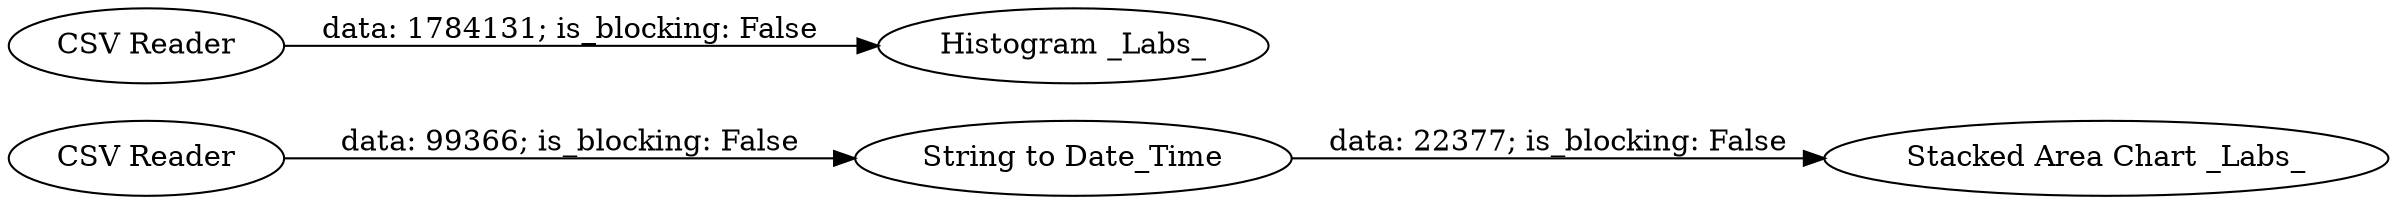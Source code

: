 digraph {
	"-5325096705112574360_3" [label="String to Date_Time"]
	"-5325096705112574360_1" [label="CSV Reader"]
	"-5325096705112574360_4" [label="Stacked Area Chart _Labs_"]
	"-5325096705112574360_5" [label="CSV Reader"]
	"-5325096705112574360_2" [label="Histogram _Labs_"]
	"-5325096705112574360_3" -> "-5325096705112574360_4" [label="data: 22377; is_blocking: False"]
	"-5325096705112574360_5" -> "-5325096705112574360_3" [label="data: 99366; is_blocking: False"]
	"-5325096705112574360_1" -> "-5325096705112574360_2" [label="data: 1784131; is_blocking: False"]
	rankdir=LR
}
